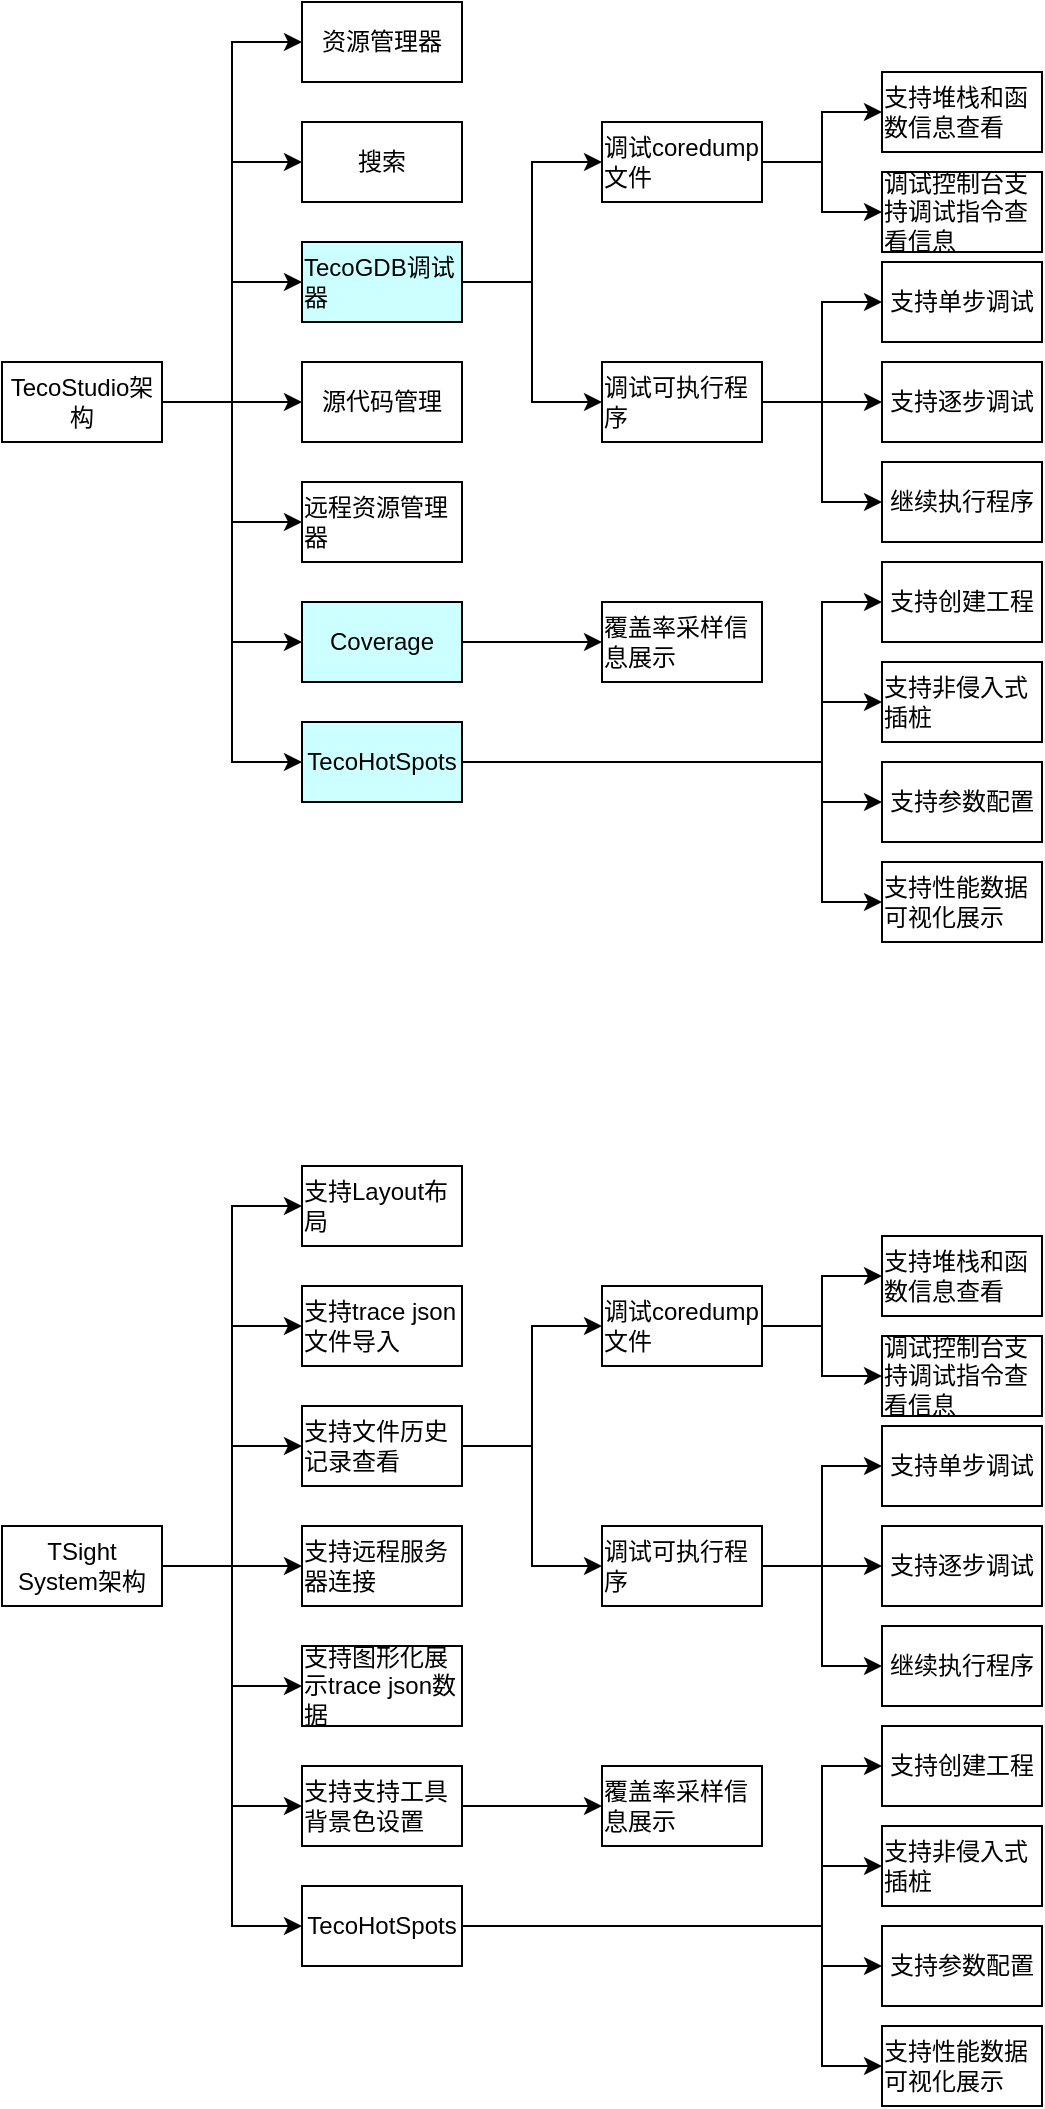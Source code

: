 <mxfile version="22.1.9" type="github">
  <diagram name="第 1 页" id="do_IrQjL8D3Kx7Bwkxww">
    <mxGraphModel dx="1376" dy="753" grid="0" gridSize="10" guides="1" tooltips="1" connect="1" arrows="1" fold="1" page="1" pageScale="1" pageWidth="827" pageHeight="1169" math="0" shadow="0">
      <root>
        <mxCell id="0" />
        <mxCell id="1" parent="0" />
        <mxCell id="pGnLPry73LAA0FEXMNS5-12" style="edgeStyle=orthogonalEdgeStyle;rounded=0;orthogonalLoop=1;jettySize=auto;html=1;exitX=1;exitY=0.5;exitDx=0;exitDy=0;entryX=0;entryY=0.5;entryDx=0;entryDy=0;" edge="1" parent="1" source="pGnLPry73LAA0FEXMNS5-2" target="pGnLPry73LAA0FEXMNS5-4">
          <mxGeometry relative="1" as="geometry" />
        </mxCell>
        <mxCell id="pGnLPry73LAA0FEXMNS5-13" style="edgeStyle=orthogonalEdgeStyle;rounded=0;orthogonalLoop=1;jettySize=auto;html=1;exitX=1;exitY=0.5;exitDx=0;exitDy=0;entryX=0;entryY=0.5;entryDx=0;entryDy=0;" edge="1" parent="1" source="pGnLPry73LAA0FEXMNS5-2" target="pGnLPry73LAA0FEXMNS5-9">
          <mxGeometry relative="1" as="geometry" />
        </mxCell>
        <mxCell id="pGnLPry73LAA0FEXMNS5-14" style="edgeStyle=orthogonalEdgeStyle;rounded=0;orthogonalLoop=1;jettySize=auto;html=1;exitX=1;exitY=0.5;exitDx=0;exitDy=0;entryX=0;entryY=0.5;entryDx=0;entryDy=0;" edge="1" parent="1" source="pGnLPry73LAA0FEXMNS5-2" target="pGnLPry73LAA0FEXMNS5-8">
          <mxGeometry relative="1" as="geometry" />
        </mxCell>
        <mxCell id="pGnLPry73LAA0FEXMNS5-15" style="edgeStyle=orthogonalEdgeStyle;rounded=0;orthogonalLoop=1;jettySize=auto;html=1;exitX=1;exitY=0.5;exitDx=0;exitDy=0;entryX=0;entryY=0.5;entryDx=0;entryDy=0;" edge="1" parent="1" source="pGnLPry73LAA0FEXMNS5-2" target="pGnLPry73LAA0FEXMNS5-7">
          <mxGeometry relative="1" as="geometry" />
        </mxCell>
        <mxCell id="pGnLPry73LAA0FEXMNS5-16" style="edgeStyle=orthogonalEdgeStyle;rounded=0;orthogonalLoop=1;jettySize=auto;html=1;exitX=1;exitY=0.5;exitDx=0;exitDy=0;entryX=0;entryY=0.5;entryDx=0;entryDy=0;" edge="1" parent="1" source="pGnLPry73LAA0FEXMNS5-2" target="pGnLPry73LAA0FEXMNS5-5">
          <mxGeometry relative="1" as="geometry" />
        </mxCell>
        <mxCell id="pGnLPry73LAA0FEXMNS5-17" style="edgeStyle=orthogonalEdgeStyle;rounded=0;orthogonalLoop=1;jettySize=auto;html=1;exitX=1;exitY=0.5;exitDx=0;exitDy=0;entryX=0;entryY=0.5;entryDx=0;entryDy=0;" edge="1" parent="1" source="pGnLPry73LAA0FEXMNS5-2" target="pGnLPry73LAA0FEXMNS5-6">
          <mxGeometry relative="1" as="geometry" />
        </mxCell>
        <mxCell id="pGnLPry73LAA0FEXMNS5-19" style="edgeStyle=orthogonalEdgeStyle;rounded=0;orthogonalLoop=1;jettySize=auto;html=1;exitX=1;exitY=0.5;exitDx=0;exitDy=0;entryX=0;entryY=0.5;entryDx=0;entryDy=0;" edge="1" parent="1" source="pGnLPry73LAA0FEXMNS5-2" target="pGnLPry73LAA0FEXMNS5-18">
          <mxGeometry relative="1" as="geometry" />
        </mxCell>
        <mxCell id="pGnLPry73LAA0FEXMNS5-2" value="TecoStudio架构" style="whiteSpace=wrap;html=1;" vertex="1" parent="1">
          <mxGeometry x="50" y="300" width="80" height="40" as="geometry" />
        </mxCell>
        <mxCell id="pGnLPry73LAA0FEXMNS5-4" value="&lt;article data-clipboard-cangjie=&quot;[&amp;quot;root&amp;quot;,{},[&amp;quot;p&amp;quot;,{},[&amp;quot;span&amp;quot;,{&amp;quot;data-type&amp;quot;:&amp;quot;text&amp;quot;},[&amp;quot;span&amp;quot;,{&amp;quot;fonts&amp;quot;:{&amp;quot;hint&amp;quot;:&amp;quot;eastAsia&amp;quot;},&amp;quot;data-type&amp;quot;:&amp;quot;leaf&amp;quot;},&amp;quot;资源管理器&amp;quot;]]]]&quot; class=&quot;4ever-article&quot;&gt;&lt;p style=&quot;text-align: left; margin-left: 0px; margin-top: 0px; margin-bottom: 0px;&quot;&gt;资源管理器&lt;/p&gt;&lt;/article&gt;" style="whiteSpace=wrap;html=1;" vertex="1" parent="1">
          <mxGeometry x="200" y="120" width="80" height="40" as="geometry" />
        </mxCell>
        <mxCell id="pGnLPry73LAA0FEXMNS5-5" value="&lt;article data-clipboard-cangjie=&quot;[&amp;quot;root&amp;quot;,{},[&amp;quot;p&amp;quot;,{},[&amp;quot;span&amp;quot;,{&amp;quot;data-type&amp;quot;:&amp;quot;text&amp;quot;},[&amp;quot;span&amp;quot;,{&amp;quot;fonts&amp;quot;:{&amp;quot;hint&amp;quot;:&amp;quot;eastAsia&amp;quot;},&amp;quot;data-type&amp;quot;:&amp;quot;leaf&amp;quot;},&amp;quot;远程资源管理器&amp;quot;]]]]&quot; class=&quot;4ever-article&quot;&gt;&lt;p style=&quot;text-align: left; margin-left: 0px; margin-top: 0px; margin-bottom: 0px;&quot;&gt;远程资源管理器&lt;/p&gt;&lt;/article&gt;" style="whiteSpace=wrap;html=1;" vertex="1" parent="1">
          <mxGeometry x="200" y="360" width="80" height="40" as="geometry" />
        </mxCell>
        <mxCell id="pGnLPry73LAA0FEXMNS5-47" style="edgeStyle=orthogonalEdgeStyle;rounded=0;orthogonalLoop=1;jettySize=auto;html=1;exitX=1;exitY=0.5;exitDx=0;exitDy=0;entryX=0;entryY=0.5;entryDx=0;entryDy=0;" edge="1" parent="1" source="pGnLPry73LAA0FEXMNS5-6" target="pGnLPry73LAA0FEXMNS5-42">
          <mxGeometry relative="1" as="geometry">
            <Array as="points">
              <mxPoint x="460" y="500" />
              <mxPoint x="460" y="420" />
            </Array>
          </mxGeometry>
        </mxCell>
        <mxCell id="pGnLPry73LAA0FEXMNS5-48" style="edgeStyle=orthogonalEdgeStyle;rounded=0;orthogonalLoop=1;jettySize=auto;html=1;exitX=1;exitY=0.5;exitDx=0;exitDy=0;entryX=0;entryY=0.5;entryDx=0;entryDy=0;" edge="1" parent="1" source="pGnLPry73LAA0FEXMNS5-6" target="pGnLPry73LAA0FEXMNS5-43">
          <mxGeometry relative="1" as="geometry">
            <Array as="points">
              <mxPoint x="460" y="500" />
              <mxPoint x="460" y="470" />
            </Array>
          </mxGeometry>
        </mxCell>
        <mxCell id="pGnLPry73LAA0FEXMNS5-49" style="edgeStyle=orthogonalEdgeStyle;rounded=0;orthogonalLoop=1;jettySize=auto;html=1;exitX=1;exitY=0.5;exitDx=0;exitDy=0;entryX=0;entryY=0.5;entryDx=0;entryDy=0;" edge="1" parent="1" source="pGnLPry73LAA0FEXMNS5-6" target="pGnLPry73LAA0FEXMNS5-44">
          <mxGeometry relative="1" as="geometry">
            <Array as="points">
              <mxPoint x="460" y="500" />
              <mxPoint x="460" y="520" />
            </Array>
          </mxGeometry>
        </mxCell>
        <mxCell id="pGnLPry73LAA0FEXMNS5-50" style="edgeStyle=orthogonalEdgeStyle;rounded=0;orthogonalLoop=1;jettySize=auto;html=1;exitX=1;exitY=0.5;exitDx=0;exitDy=0;entryX=0;entryY=0.5;entryDx=0;entryDy=0;" edge="1" parent="1" source="pGnLPry73LAA0FEXMNS5-6" target="pGnLPry73LAA0FEXMNS5-45">
          <mxGeometry relative="1" as="geometry">
            <Array as="points">
              <mxPoint x="460" y="500" />
              <mxPoint x="460" y="570" />
            </Array>
          </mxGeometry>
        </mxCell>
        <mxCell id="pGnLPry73LAA0FEXMNS5-6" value="&lt;article data-clipboard-cangjie=&quot;[&amp;quot;root&amp;quot;,{},[&amp;quot;p&amp;quot;,{},[&amp;quot;span&amp;quot;,{&amp;quot;data-type&amp;quot;:&amp;quot;text&amp;quot;},[&amp;quot;span&amp;quot;,{&amp;quot;fonts&amp;quot;:{&amp;quot;hint&amp;quot;:&amp;quot;eastAsia&amp;quot;},&amp;quot;data-type&amp;quot;:&amp;quot;leaf&amp;quot;},&amp;quot;TecoHotSpots&amp;quot;]]]]&quot; class=&quot;4ever-article&quot;&gt;&lt;p style=&quot;text-align: left; margin-left: 0px; margin-top: 0px; margin-bottom: 0px;&quot;&gt;TecoHotSpots&lt;/p&gt;&lt;/article&gt;" style="whiteSpace=wrap;html=1;fillColor=#CCFFFF;" vertex="1" parent="1">
          <mxGeometry x="200" y="480" width="80" height="40" as="geometry" />
        </mxCell>
        <mxCell id="pGnLPry73LAA0FEXMNS5-7" value="&lt;article data-clipboard-cangjie=&quot;[&amp;quot;root&amp;quot;,{},[&amp;quot;p&amp;quot;,{},[&amp;quot;span&amp;quot;,{&amp;quot;data-type&amp;quot;:&amp;quot;text&amp;quot;},[&amp;quot;span&amp;quot;,{&amp;quot;fonts&amp;quot;:{&amp;quot;hint&amp;quot;:&amp;quot;eastAsia&amp;quot;},&amp;quot;data-type&amp;quot;:&amp;quot;leaf&amp;quot;},&amp;quot;源代码管理&amp;quot;]]]]&quot; class=&quot;4ever-article&quot;&gt;&lt;p style=&quot;text-align: left; margin-left: 0px; margin-top: 0px; margin-bottom: 0px;&quot;&gt;源代码管理&lt;/p&gt;&lt;/article&gt;" style="whiteSpace=wrap;html=1;" vertex="1" parent="1">
          <mxGeometry x="200" y="300" width="80" height="40" as="geometry" />
        </mxCell>
        <mxCell id="pGnLPry73LAA0FEXMNS5-33" style="edgeStyle=orthogonalEdgeStyle;rounded=0;orthogonalLoop=1;jettySize=auto;html=1;exitX=1;exitY=0.5;exitDx=0;exitDy=0;entryX=0;entryY=0.5;entryDx=0;entryDy=0;" edge="1" parent="1" source="pGnLPry73LAA0FEXMNS5-8" target="pGnLPry73LAA0FEXMNS5-25">
          <mxGeometry relative="1" as="geometry" />
        </mxCell>
        <mxCell id="pGnLPry73LAA0FEXMNS5-34" style="edgeStyle=orthogonalEdgeStyle;rounded=0;orthogonalLoop=1;jettySize=auto;html=1;exitX=1;exitY=0.5;exitDx=0;exitDy=0;entryX=0;entryY=0.5;entryDx=0;entryDy=0;" edge="1" parent="1" source="pGnLPry73LAA0FEXMNS5-8" target="pGnLPry73LAA0FEXMNS5-24">
          <mxGeometry relative="1" as="geometry" />
        </mxCell>
        <mxCell id="pGnLPry73LAA0FEXMNS5-8" value="&lt;article data-clipboard-cangjie=&quot;[&amp;quot;root&amp;quot;,{},[&amp;quot;p&amp;quot;,{},[&amp;quot;span&amp;quot;,{&amp;quot;data-type&amp;quot;:&amp;quot;text&amp;quot;},[&amp;quot;span&amp;quot;,{&amp;quot;fonts&amp;quot;:{&amp;quot;hint&amp;quot;:&amp;quot;eastAsia&amp;quot;},&amp;quot;data-type&amp;quot;:&amp;quot;leaf&amp;quot;},&amp;quot;运行和调试&amp;quot;]]]]&quot; class=&quot;4ever-article&quot;&gt;&lt;p style=&quot;text-align: left; margin-left: 0px; margin-top: 0px; margin-bottom: 0px;&quot;&gt;TecoGDB调试器&lt;/p&gt;&lt;/article&gt;" style="whiteSpace=wrap;html=1;fillColor=#CCFFFF;" vertex="1" parent="1">
          <mxGeometry x="200" y="240" width="80" height="40" as="geometry" />
        </mxCell>
        <mxCell id="pGnLPry73LAA0FEXMNS5-9" value="&lt;article data-clipboard-cangjie=&quot;[&amp;quot;root&amp;quot;,{},[&amp;quot;p&amp;quot;,{},[&amp;quot;span&amp;quot;,{&amp;quot;data-type&amp;quot;:&amp;quot;text&amp;quot;},[&amp;quot;span&amp;quot;,{&amp;quot;fonts&amp;quot;:{&amp;quot;hint&amp;quot;:&amp;quot;eastAsia&amp;quot;},&amp;quot;data-type&amp;quot;:&amp;quot;leaf&amp;quot;},&amp;quot;搜索&amp;quot;]]]]&quot; class=&quot;4ever-article&quot;&gt;&lt;p style=&quot;text-align: left; margin-left: 0px; margin-top: 0px; margin-bottom: 0px;&quot;&gt;搜索&lt;/p&gt;&lt;/article&gt;" style="whiteSpace=wrap;html=1;" vertex="1" parent="1">
          <mxGeometry x="200" y="180" width="80" height="40" as="geometry" />
        </mxCell>
        <mxCell id="pGnLPry73LAA0FEXMNS5-41" style="edgeStyle=orthogonalEdgeStyle;rounded=0;orthogonalLoop=1;jettySize=auto;html=1;exitX=1;exitY=0.5;exitDx=0;exitDy=0;entryX=0;entryY=0.5;entryDx=0;entryDy=0;" edge="1" parent="1" source="pGnLPry73LAA0FEXMNS5-18" target="pGnLPry73LAA0FEXMNS5-40">
          <mxGeometry relative="1" as="geometry" />
        </mxCell>
        <mxCell id="pGnLPry73LAA0FEXMNS5-18" value="&lt;article data-clipboard-cangjie=&quot;[&amp;quot;root&amp;quot;,{},[&amp;quot;p&amp;quot;,{},[&amp;quot;span&amp;quot;,{&amp;quot;data-type&amp;quot;:&amp;quot;text&amp;quot;},[&amp;quot;span&amp;quot;,{&amp;quot;fonts&amp;quot;:{&amp;quot;hint&amp;quot;:&amp;quot;eastAsia&amp;quot;},&amp;quot;data-type&amp;quot;:&amp;quot;leaf&amp;quot;},&amp;quot;TecoHotSpots&amp;quot;]]]]&quot; class=&quot;4ever-article&quot;&gt;&lt;p style=&quot;text-align: left; margin-left: 0px; margin-top: 0px; margin-bottom: 0px;&quot;&gt;Coverage&lt;/p&gt;&lt;/article&gt;" style="whiteSpace=wrap;html=1;fillColor=#CCFFFF;" vertex="1" parent="1">
          <mxGeometry x="200" y="420" width="80" height="40" as="geometry" />
        </mxCell>
        <mxCell id="pGnLPry73LAA0FEXMNS5-37" style="edgeStyle=orthogonalEdgeStyle;rounded=0;orthogonalLoop=1;jettySize=auto;html=1;exitX=1;exitY=0.5;exitDx=0;exitDy=0;entryX=0;entryY=0.5;entryDx=0;entryDy=0;" edge="1" parent="1" source="pGnLPry73LAA0FEXMNS5-24" target="pGnLPry73LAA0FEXMNS5-27">
          <mxGeometry relative="1" as="geometry" />
        </mxCell>
        <mxCell id="pGnLPry73LAA0FEXMNS5-38" style="edgeStyle=orthogonalEdgeStyle;rounded=0;orthogonalLoop=1;jettySize=auto;html=1;exitX=1;exitY=0.5;exitDx=0;exitDy=0;entryX=0;entryY=0.5;entryDx=0;entryDy=0;" edge="1" parent="1" source="pGnLPry73LAA0FEXMNS5-24" target="pGnLPry73LAA0FEXMNS5-26">
          <mxGeometry relative="1" as="geometry" />
        </mxCell>
        <mxCell id="pGnLPry73LAA0FEXMNS5-39" style="edgeStyle=orthogonalEdgeStyle;rounded=0;orthogonalLoop=1;jettySize=auto;html=1;exitX=1;exitY=0.5;exitDx=0;exitDy=0;entryX=0;entryY=0.5;entryDx=0;entryDy=0;" edge="1" parent="1" source="pGnLPry73LAA0FEXMNS5-24" target="pGnLPry73LAA0FEXMNS5-28">
          <mxGeometry relative="1" as="geometry" />
        </mxCell>
        <mxCell id="pGnLPry73LAA0FEXMNS5-24" value="&lt;article data-clipboard-cangjie=&quot;[&amp;quot;root&amp;quot;,{},[&amp;quot;p&amp;quot;,{},[&amp;quot;span&amp;quot;,{&amp;quot;data-type&amp;quot;:&amp;quot;text&amp;quot;},[&amp;quot;span&amp;quot;,{&amp;quot;fonts&amp;quot;:{&amp;quot;hint&amp;quot;:&amp;quot;eastAsia&amp;quot;},&amp;quot;data-type&amp;quot;:&amp;quot;leaf&amp;quot;},&amp;quot;运行和调试&amp;quot;]]]]&quot; class=&quot;4ever-article&quot;&gt;&lt;p style=&quot;text-align: left; margin-left: 0px; margin-top: 0px; margin-bottom: 0px;&quot;&gt;调试可执行程序&lt;br&gt;&lt;/p&gt;&lt;/article&gt;" style="whiteSpace=wrap;html=1;" vertex="1" parent="1">
          <mxGeometry x="350" y="300" width="80" height="40" as="geometry" />
        </mxCell>
        <mxCell id="pGnLPry73LAA0FEXMNS5-35" style="edgeStyle=orthogonalEdgeStyle;rounded=0;orthogonalLoop=1;jettySize=auto;html=1;exitX=1;exitY=0.5;exitDx=0;exitDy=0;entryX=0;entryY=0.5;entryDx=0;entryDy=0;" edge="1" parent="1" source="pGnLPry73LAA0FEXMNS5-25" target="pGnLPry73LAA0FEXMNS5-31">
          <mxGeometry relative="1" as="geometry" />
        </mxCell>
        <mxCell id="pGnLPry73LAA0FEXMNS5-36" style="edgeStyle=orthogonalEdgeStyle;rounded=0;orthogonalLoop=1;jettySize=auto;html=1;exitX=1;exitY=0.5;exitDx=0;exitDy=0;entryX=0;entryY=0.5;entryDx=0;entryDy=0;" edge="1" parent="1" source="pGnLPry73LAA0FEXMNS5-25" target="pGnLPry73LAA0FEXMNS5-30">
          <mxGeometry relative="1" as="geometry" />
        </mxCell>
        <mxCell id="pGnLPry73LAA0FEXMNS5-25" value="&lt;article data-clipboard-cangjie=&quot;[&amp;quot;root&amp;quot;,{},[&amp;quot;p&amp;quot;,{},[&amp;quot;span&amp;quot;,{&amp;quot;data-type&amp;quot;:&amp;quot;text&amp;quot;},[&amp;quot;span&amp;quot;,{&amp;quot;fonts&amp;quot;:{&amp;quot;hint&amp;quot;:&amp;quot;eastAsia&amp;quot;},&amp;quot;data-type&amp;quot;:&amp;quot;leaf&amp;quot;},&amp;quot;运行和调试&amp;quot;]]]]&quot; class=&quot;4ever-article&quot;&gt;&lt;p style=&quot;text-align: left; margin-left: 0px; margin-top: 0px; margin-bottom: 0px;&quot;&gt;调试coredump文件&lt;br&gt;&lt;/p&gt;&lt;/article&gt;" style="whiteSpace=wrap;html=1;" vertex="1" parent="1">
          <mxGeometry x="350" y="180" width="80" height="40" as="geometry" />
        </mxCell>
        <mxCell id="pGnLPry73LAA0FEXMNS5-26" value="&lt;article data-clipboard-cangjie=&quot;[&amp;quot;root&amp;quot;,{},[&amp;quot;p&amp;quot;,{},[&amp;quot;span&amp;quot;,{&amp;quot;data-type&amp;quot;:&amp;quot;text&amp;quot;},[&amp;quot;span&amp;quot;,{&amp;quot;fonts&amp;quot;:{&amp;quot;hint&amp;quot;:&amp;quot;eastAsia&amp;quot;},&amp;quot;data-type&amp;quot;:&amp;quot;leaf&amp;quot;},&amp;quot;运行和调试&amp;quot;]]]]&quot; class=&quot;4ever-article&quot;&gt;&lt;p style=&quot;text-align: left; margin-left: 0px; margin-top: 0px; margin-bottom: 0px;&quot;&gt;支持逐步调试&lt;br&gt;&lt;/p&gt;&lt;/article&gt;" style="whiteSpace=wrap;html=1;" vertex="1" parent="1">
          <mxGeometry x="490" y="300" width="80" height="40" as="geometry" />
        </mxCell>
        <mxCell id="pGnLPry73LAA0FEXMNS5-27" value="&lt;article data-clipboard-cangjie=&quot;[&amp;quot;root&amp;quot;,{},[&amp;quot;p&amp;quot;,{},[&amp;quot;span&amp;quot;,{&amp;quot;data-type&amp;quot;:&amp;quot;text&amp;quot;},[&amp;quot;span&amp;quot;,{&amp;quot;fonts&amp;quot;:{&amp;quot;hint&amp;quot;:&amp;quot;eastAsia&amp;quot;},&amp;quot;data-type&amp;quot;:&amp;quot;leaf&amp;quot;},&amp;quot;运行和调试&amp;quot;]]]]&quot; class=&quot;4ever-article&quot;&gt;&lt;p style=&quot;text-align: left; margin-left: 0px; margin-top: 0px; margin-bottom: 0px;&quot;&gt;支持单步调试&lt;br&gt;&lt;/p&gt;&lt;/article&gt;" style="whiteSpace=wrap;html=1;" vertex="1" parent="1">
          <mxGeometry x="490" y="250" width="80" height="40" as="geometry" />
        </mxCell>
        <mxCell id="pGnLPry73LAA0FEXMNS5-28" value="继续执行程序" style="whiteSpace=wrap;html=1;" vertex="1" parent="1">
          <mxGeometry x="490" y="350" width="80" height="40" as="geometry" />
        </mxCell>
        <mxCell id="pGnLPry73LAA0FEXMNS5-30" value="&lt;article data-clipboard-cangjie=&quot;[&amp;quot;root&amp;quot;,{},[&amp;quot;p&amp;quot;,{},[&amp;quot;span&amp;quot;,{&amp;quot;data-type&amp;quot;:&amp;quot;text&amp;quot;},[&amp;quot;span&amp;quot;,{&amp;quot;fonts&amp;quot;:{&amp;quot;hint&amp;quot;:&amp;quot;eastAsia&amp;quot;},&amp;quot;data-type&amp;quot;:&amp;quot;leaf&amp;quot;},&amp;quot;运行和调试&amp;quot;]]]]&quot; class=&quot;4ever-article&quot;&gt;&lt;p style=&quot;text-align: left; margin-left: 0px; margin-top: 0px; margin-bottom: 0px;&quot;&gt;调试控制台支持调试指令查看信息&lt;br&gt;&lt;/p&gt;&lt;/article&gt;" style="whiteSpace=wrap;html=1;" vertex="1" parent="1">
          <mxGeometry x="490" y="205" width="80" height="40" as="geometry" />
        </mxCell>
        <mxCell id="pGnLPry73LAA0FEXMNS5-31" value="&lt;article data-clipboard-cangjie=&quot;[&amp;quot;root&amp;quot;,{},[&amp;quot;p&amp;quot;,{},[&amp;quot;span&amp;quot;,{&amp;quot;data-type&amp;quot;:&amp;quot;text&amp;quot;},[&amp;quot;span&amp;quot;,{&amp;quot;fonts&amp;quot;:{&amp;quot;hint&amp;quot;:&amp;quot;eastAsia&amp;quot;},&amp;quot;data-type&amp;quot;:&amp;quot;leaf&amp;quot;},&amp;quot;运行和调试&amp;quot;]]]]&quot; class=&quot;4ever-article&quot;&gt;&lt;p style=&quot;text-align: left; margin-left: 0px; margin-top: 0px; margin-bottom: 0px;&quot;&gt;支持堆栈和函数信息查看&lt;br&gt;&lt;/p&gt;&lt;/article&gt;" style="whiteSpace=wrap;html=1;" vertex="1" parent="1">
          <mxGeometry x="490" y="155" width="80" height="40" as="geometry" />
        </mxCell>
        <mxCell id="pGnLPry73LAA0FEXMNS5-40" value="&lt;article data-clipboard-cangjie=&quot;[&amp;quot;root&amp;quot;,{},[&amp;quot;p&amp;quot;,{},[&amp;quot;span&amp;quot;,{&amp;quot;data-type&amp;quot;:&amp;quot;text&amp;quot;},[&amp;quot;span&amp;quot;,{&amp;quot;fonts&amp;quot;:{&amp;quot;hint&amp;quot;:&amp;quot;eastAsia&amp;quot;},&amp;quot;data-type&amp;quot;:&amp;quot;leaf&amp;quot;},&amp;quot;运行和调试&amp;quot;]]]]&quot; class=&quot;4ever-article&quot;&gt;&lt;p style=&quot;text-align: left; margin-left: 0px; margin-top: 0px; margin-bottom: 0px;&quot;&gt;覆盖率采样信息展示&lt;br&gt;&lt;/p&gt;&lt;/article&gt;" style="whiteSpace=wrap;html=1;" vertex="1" parent="1">
          <mxGeometry x="350" y="420" width="80" height="40" as="geometry" />
        </mxCell>
        <mxCell id="pGnLPry73LAA0FEXMNS5-42" value="&lt;article data-clipboard-cangjie=&quot;[&amp;quot;root&amp;quot;,{},[&amp;quot;p&amp;quot;,{},[&amp;quot;span&amp;quot;,{&amp;quot;data-type&amp;quot;:&amp;quot;text&amp;quot;},[&amp;quot;span&amp;quot;,{&amp;quot;fonts&amp;quot;:{&amp;quot;hint&amp;quot;:&amp;quot;eastAsia&amp;quot;},&amp;quot;data-type&amp;quot;:&amp;quot;leaf&amp;quot;},&amp;quot;运行和调试&amp;quot;]]]]&quot; class=&quot;4ever-article&quot;&gt;&lt;p style=&quot;text-align: left; margin-left: 0px; margin-top: 0px; margin-bottom: 0px;&quot;&gt;支持创建工程&lt;br&gt;&lt;/p&gt;&lt;/article&gt;" style="whiteSpace=wrap;html=1;" vertex="1" parent="1">
          <mxGeometry x="490" y="400" width="80" height="40" as="geometry" />
        </mxCell>
        <mxCell id="pGnLPry73LAA0FEXMNS5-43" value="&lt;article data-clipboard-cangjie=&quot;[&amp;quot;root&amp;quot;,{},[&amp;quot;p&amp;quot;,{},[&amp;quot;span&amp;quot;,{&amp;quot;data-type&amp;quot;:&amp;quot;text&amp;quot;},[&amp;quot;span&amp;quot;,{&amp;quot;fonts&amp;quot;:{&amp;quot;hint&amp;quot;:&amp;quot;eastAsia&amp;quot;},&amp;quot;data-type&amp;quot;:&amp;quot;leaf&amp;quot;},&amp;quot;运行和调试&amp;quot;]]]]&quot; class=&quot;4ever-article&quot;&gt;&lt;p style=&quot;text-align: left; margin-left: 0px; margin-top: 0px; margin-bottom: 0px;&quot;&gt;支持非侵入式插桩&lt;br&gt;&lt;/p&gt;&lt;/article&gt;" style="whiteSpace=wrap;html=1;" vertex="1" parent="1">
          <mxGeometry x="490" y="450" width="80" height="40" as="geometry" />
        </mxCell>
        <mxCell id="pGnLPry73LAA0FEXMNS5-44" value="&lt;article data-clipboard-cangjie=&quot;[&amp;quot;root&amp;quot;,{},[&amp;quot;p&amp;quot;,{},[&amp;quot;span&amp;quot;,{&amp;quot;data-type&amp;quot;:&amp;quot;text&amp;quot;},[&amp;quot;span&amp;quot;,{&amp;quot;fonts&amp;quot;:{&amp;quot;hint&amp;quot;:&amp;quot;eastAsia&amp;quot;},&amp;quot;data-type&amp;quot;:&amp;quot;leaf&amp;quot;},&amp;quot;运行和调试&amp;quot;]]]]&quot; class=&quot;4ever-article&quot;&gt;&lt;p style=&quot;text-align: left; margin-left: 0px; margin-top: 0px; margin-bottom: 0px;&quot;&gt;支持参数配置&lt;br&gt;&lt;/p&gt;&lt;/article&gt;" style="whiteSpace=wrap;html=1;" vertex="1" parent="1">
          <mxGeometry x="490" y="500" width="80" height="40" as="geometry" />
        </mxCell>
        <mxCell id="pGnLPry73LAA0FEXMNS5-45" value="&lt;article data-clipboard-cangjie=&quot;[&amp;quot;root&amp;quot;,{},[&amp;quot;p&amp;quot;,{},[&amp;quot;span&amp;quot;,{&amp;quot;data-type&amp;quot;:&amp;quot;text&amp;quot;},[&amp;quot;span&amp;quot;,{&amp;quot;fonts&amp;quot;:{&amp;quot;hint&amp;quot;:&amp;quot;eastAsia&amp;quot;},&amp;quot;data-type&amp;quot;:&amp;quot;leaf&amp;quot;},&amp;quot;运行和调试&amp;quot;]]]]&quot; class=&quot;4ever-article&quot;&gt;&lt;p style=&quot;text-align: left; margin-left: 0px; margin-top: 0px; margin-bottom: 0px;&quot;&gt;支持性能数据可视化展示&lt;br&gt;&lt;/p&gt;&lt;/article&gt;" style="whiteSpace=wrap;html=1;" vertex="1" parent="1">
          <mxGeometry x="490" y="550" width="80" height="40" as="geometry" />
        </mxCell>
        <mxCell id="pGnLPry73LAA0FEXMNS5-51" style="edgeStyle=orthogonalEdgeStyle;rounded=0;orthogonalLoop=1;jettySize=auto;html=1;exitX=1;exitY=0.5;exitDx=0;exitDy=0;entryX=0;entryY=0.5;entryDx=0;entryDy=0;" edge="1" parent="1" source="pGnLPry73LAA0FEXMNS5-58" target="pGnLPry73LAA0FEXMNS5-59">
          <mxGeometry relative="1" as="geometry" />
        </mxCell>
        <mxCell id="pGnLPry73LAA0FEXMNS5-52" style="edgeStyle=orthogonalEdgeStyle;rounded=0;orthogonalLoop=1;jettySize=auto;html=1;exitX=1;exitY=0.5;exitDx=0;exitDy=0;entryX=0;entryY=0.5;entryDx=0;entryDy=0;" edge="1" parent="1" source="pGnLPry73LAA0FEXMNS5-58" target="pGnLPry73LAA0FEXMNS5-70">
          <mxGeometry relative="1" as="geometry" />
        </mxCell>
        <mxCell id="pGnLPry73LAA0FEXMNS5-53" style="edgeStyle=orthogonalEdgeStyle;rounded=0;orthogonalLoop=1;jettySize=auto;html=1;exitX=1;exitY=0.5;exitDx=0;exitDy=0;entryX=0;entryY=0.5;entryDx=0;entryDy=0;" edge="1" parent="1" source="pGnLPry73LAA0FEXMNS5-58" target="pGnLPry73LAA0FEXMNS5-69">
          <mxGeometry relative="1" as="geometry" />
        </mxCell>
        <mxCell id="pGnLPry73LAA0FEXMNS5-54" style="edgeStyle=orthogonalEdgeStyle;rounded=0;orthogonalLoop=1;jettySize=auto;html=1;exitX=1;exitY=0.5;exitDx=0;exitDy=0;entryX=0;entryY=0.5;entryDx=0;entryDy=0;" edge="1" parent="1" source="pGnLPry73LAA0FEXMNS5-58" target="pGnLPry73LAA0FEXMNS5-66">
          <mxGeometry relative="1" as="geometry" />
        </mxCell>
        <mxCell id="pGnLPry73LAA0FEXMNS5-55" style="edgeStyle=orthogonalEdgeStyle;rounded=0;orthogonalLoop=1;jettySize=auto;html=1;exitX=1;exitY=0.5;exitDx=0;exitDy=0;entryX=0;entryY=0.5;entryDx=0;entryDy=0;" edge="1" parent="1" source="pGnLPry73LAA0FEXMNS5-58" target="pGnLPry73LAA0FEXMNS5-60">
          <mxGeometry relative="1" as="geometry" />
        </mxCell>
        <mxCell id="pGnLPry73LAA0FEXMNS5-56" style="edgeStyle=orthogonalEdgeStyle;rounded=0;orthogonalLoop=1;jettySize=auto;html=1;exitX=1;exitY=0.5;exitDx=0;exitDy=0;entryX=0;entryY=0.5;entryDx=0;entryDy=0;" edge="1" parent="1" source="pGnLPry73LAA0FEXMNS5-58" target="pGnLPry73LAA0FEXMNS5-65">
          <mxGeometry relative="1" as="geometry" />
        </mxCell>
        <mxCell id="pGnLPry73LAA0FEXMNS5-57" style="edgeStyle=orthogonalEdgeStyle;rounded=0;orthogonalLoop=1;jettySize=auto;html=1;exitX=1;exitY=0.5;exitDx=0;exitDy=0;entryX=0;entryY=0.5;entryDx=0;entryDy=0;" edge="1" parent="1" source="pGnLPry73LAA0FEXMNS5-58" target="pGnLPry73LAA0FEXMNS5-72">
          <mxGeometry relative="1" as="geometry" />
        </mxCell>
        <mxCell id="pGnLPry73LAA0FEXMNS5-58" value="TSight System架构" style="whiteSpace=wrap;html=1;" vertex="1" parent="1">
          <mxGeometry x="50" y="882" width="80" height="40" as="geometry" />
        </mxCell>
        <mxCell id="pGnLPry73LAA0FEXMNS5-59" value="&lt;article data-clipboard-cangjie=&quot;[&amp;quot;root&amp;quot;,{},[&amp;quot;p&amp;quot;,{},[&amp;quot;span&amp;quot;,{&amp;quot;data-type&amp;quot;:&amp;quot;text&amp;quot;},[&amp;quot;span&amp;quot;,{&amp;quot;fonts&amp;quot;:{&amp;quot;hint&amp;quot;:&amp;quot;eastAsia&amp;quot;},&amp;quot;data-type&amp;quot;:&amp;quot;leaf&amp;quot;},&amp;quot;资源管理器&amp;quot;]]]]&quot; class=&quot;4ever-article&quot;&gt;&lt;p style=&quot;text-align: left; margin-left: 0px; margin-top: 0px; margin-bottom: 0px;&quot;&gt;支持Layout布局&lt;/p&gt;&lt;/article&gt;" style="whiteSpace=wrap;html=1;" vertex="1" parent="1">
          <mxGeometry x="200" y="702" width="80" height="40" as="geometry" />
        </mxCell>
        <mxCell id="pGnLPry73LAA0FEXMNS5-60" value="&lt;article data-clipboard-cangjie=&quot;[&amp;quot;root&amp;quot;,{},[&amp;quot;p&amp;quot;,{},[&amp;quot;span&amp;quot;,{&amp;quot;data-type&amp;quot;:&amp;quot;text&amp;quot;},[&amp;quot;span&amp;quot;,{&amp;quot;fonts&amp;quot;:{&amp;quot;hint&amp;quot;:&amp;quot;eastAsia&amp;quot;},&amp;quot;data-type&amp;quot;:&amp;quot;leaf&amp;quot;},&amp;quot;远程资源管理器&amp;quot;]]]]&quot; class=&quot;4ever-article&quot;&gt;&lt;p style=&quot;text-align: left; margin-left: 0px; margin-top: 0px; margin-bottom: 0px;&quot;&gt;支持图形化展示trace json数据&lt;/p&gt;&lt;/article&gt;" style="whiteSpace=wrap;html=1;" vertex="1" parent="1">
          <mxGeometry x="200" y="942" width="80" height="40" as="geometry" />
        </mxCell>
        <mxCell id="pGnLPry73LAA0FEXMNS5-61" style="edgeStyle=orthogonalEdgeStyle;rounded=0;orthogonalLoop=1;jettySize=auto;html=1;exitX=1;exitY=0.5;exitDx=0;exitDy=0;entryX=0;entryY=0.5;entryDx=0;entryDy=0;" edge="1" parent="1" source="pGnLPry73LAA0FEXMNS5-65" target="pGnLPry73LAA0FEXMNS5-86">
          <mxGeometry relative="1" as="geometry">
            <Array as="points">
              <mxPoint x="460" y="1082" />
              <mxPoint x="460" y="1002" />
            </Array>
          </mxGeometry>
        </mxCell>
        <mxCell id="pGnLPry73LAA0FEXMNS5-62" style="edgeStyle=orthogonalEdgeStyle;rounded=0;orthogonalLoop=1;jettySize=auto;html=1;exitX=1;exitY=0.5;exitDx=0;exitDy=0;entryX=0;entryY=0.5;entryDx=0;entryDy=0;" edge="1" parent="1" source="pGnLPry73LAA0FEXMNS5-65" target="pGnLPry73LAA0FEXMNS5-87">
          <mxGeometry relative="1" as="geometry">
            <Array as="points">
              <mxPoint x="460" y="1082" />
              <mxPoint x="460" y="1052" />
            </Array>
          </mxGeometry>
        </mxCell>
        <mxCell id="pGnLPry73LAA0FEXMNS5-63" style="edgeStyle=orthogonalEdgeStyle;rounded=0;orthogonalLoop=1;jettySize=auto;html=1;exitX=1;exitY=0.5;exitDx=0;exitDy=0;entryX=0;entryY=0.5;entryDx=0;entryDy=0;" edge="1" parent="1" source="pGnLPry73LAA0FEXMNS5-65" target="pGnLPry73LAA0FEXMNS5-88">
          <mxGeometry relative="1" as="geometry">
            <Array as="points">
              <mxPoint x="460" y="1082" />
              <mxPoint x="460" y="1102" />
            </Array>
          </mxGeometry>
        </mxCell>
        <mxCell id="pGnLPry73LAA0FEXMNS5-64" style="edgeStyle=orthogonalEdgeStyle;rounded=0;orthogonalLoop=1;jettySize=auto;html=1;exitX=1;exitY=0.5;exitDx=0;exitDy=0;entryX=0;entryY=0.5;entryDx=0;entryDy=0;" edge="1" parent="1" source="pGnLPry73LAA0FEXMNS5-65" target="pGnLPry73LAA0FEXMNS5-89">
          <mxGeometry relative="1" as="geometry">
            <Array as="points">
              <mxPoint x="460" y="1082" />
              <mxPoint x="460" y="1152" />
            </Array>
          </mxGeometry>
        </mxCell>
        <mxCell id="pGnLPry73LAA0FEXMNS5-65" value="&lt;article data-clipboard-cangjie=&quot;[&amp;quot;root&amp;quot;,{},[&amp;quot;p&amp;quot;,{},[&amp;quot;span&amp;quot;,{&amp;quot;data-type&amp;quot;:&amp;quot;text&amp;quot;},[&amp;quot;span&amp;quot;,{&amp;quot;fonts&amp;quot;:{&amp;quot;hint&amp;quot;:&amp;quot;eastAsia&amp;quot;},&amp;quot;data-type&amp;quot;:&amp;quot;leaf&amp;quot;},&amp;quot;TecoHotSpots&amp;quot;]]]]&quot; class=&quot;4ever-article&quot;&gt;&lt;p style=&quot;text-align: left; margin-left: 0px; margin-top: 0px; margin-bottom: 0px;&quot;&gt;TecoHotSpots&lt;/p&gt;&lt;/article&gt;" style="whiteSpace=wrap;html=1;fillColor=#FFFFFF;" vertex="1" parent="1">
          <mxGeometry x="200" y="1062" width="80" height="40" as="geometry" />
        </mxCell>
        <mxCell id="pGnLPry73LAA0FEXMNS5-66" value="&lt;article data-clipboard-cangjie=&quot;[&amp;quot;root&amp;quot;,{},[&amp;quot;p&amp;quot;,{},[&amp;quot;span&amp;quot;,{&amp;quot;data-type&amp;quot;:&amp;quot;text&amp;quot;},[&amp;quot;span&amp;quot;,{&amp;quot;fonts&amp;quot;:{&amp;quot;hint&amp;quot;:&amp;quot;eastAsia&amp;quot;},&amp;quot;data-type&amp;quot;:&amp;quot;leaf&amp;quot;},&amp;quot;源代码管理&amp;quot;]]]]&quot; class=&quot;4ever-article&quot;&gt;&lt;p style=&quot;text-align: left; margin-left: 0px; margin-top: 0px; margin-bottom: 0px;&quot;&gt;支持远程服务器连接&lt;/p&gt;&lt;/article&gt;" style="whiteSpace=wrap;html=1;" vertex="1" parent="1">
          <mxGeometry x="200" y="882" width="80" height="40" as="geometry" />
        </mxCell>
        <mxCell id="pGnLPry73LAA0FEXMNS5-67" style="edgeStyle=orthogonalEdgeStyle;rounded=0;orthogonalLoop=1;jettySize=auto;html=1;exitX=1;exitY=0.5;exitDx=0;exitDy=0;entryX=0;entryY=0.5;entryDx=0;entryDy=0;" edge="1" parent="1" source="pGnLPry73LAA0FEXMNS5-69" target="pGnLPry73LAA0FEXMNS5-79">
          <mxGeometry relative="1" as="geometry" />
        </mxCell>
        <mxCell id="pGnLPry73LAA0FEXMNS5-68" style="edgeStyle=orthogonalEdgeStyle;rounded=0;orthogonalLoop=1;jettySize=auto;html=1;exitX=1;exitY=0.5;exitDx=0;exitDy=0;entryX=0;entryY=0.5;entryDx=0;entryDy=0;" edge="1" parent="1" source="pGnLPry73LAA0FEXMNS5-69" target="pGnLPry73LAA0FEXMNS5-76">
          <mxGeometry relative="1" as="geometry" />
        </mxCell>
        <mxCell id="pGnLPry73LAA0FEXMNS5-69" value="&lt;article data-clipboard-cangjie=&quot;[&amp;quot;root&amp;quot;,{},[&amp;quot;p&amp;quot;,{},[&amp;quot;span&amp;quot;,{&amp;quot;data-type&amp;quot;:&amp;quot;text&amp;quot;},[&amp;quot;span&amp;quot;,{&amp;quot;fonts&amp;quot;:{&amp;quot;hint&amp;quot;:&amp;quot;eastAsia&amp;quot;},&amp;quot;data-type&amp;quot;:&amp;quot;leaf&amp;quot;},&amp;quot;运行和调试&amp;quot;]]]]&quot; class=&quot;4ever-article&quot;&gt;&lt;p style=&quot;text-align: left; margin-left: 0px; margin-top: 0px; margin-bottom: 0px;&quot;&gt;支持文件历史记录查看&lt;/p&gt;&lt;/article&gt;" style="whiteSpace=wrap;html=1;fillColor=#FFFFFF;" vertex="1" parent="1">
          <mxGeometry x="200" y="822" width="80" height="40" as="geometry" />
        </mxCell>
        <mxCell id="pGnLPry73LAA0FEXMNS5-70" value="&lt;article data-clipboard-cangjie=&quot;[&amp;quot;root&amp;quot;,{},[&amp;quot;p&amp;quot;,{},[&amp;quot;span&amp;quot;,{&amp;quot;data-type&amp;quot;:&amp;quot;text&amp;quot;},[&amp;quot;span&amp;quot;,{&amp;quot;fonts&amp;quot;:{&amp;quot;hint&amp;quot;:&amp;quot;eastAsia&amp;quot;},&amp;quot;data-type&amp;quot;:&amp;quot;leaf&amp;quot;},&amp;quot;搜索&amp;quot;]]]]&quot; class=&quot;4ever-article&quot;&gt;&lt;p style=&quot;text-align: left; margin-left: 0px; margin-top: 0px; margin-bottom: 0px;&quot;&gt;支持trace json文件导入&lt;/p&gt;&lt;/article&gt;" style="whiteSpace=wrap;html=1;" vertex="1" parent="1">
          <mxGeometry x="200" y="762" width="80" height="40" as="geometry" />
        </mxCell>
        <mxCell id="pGnLPry73LAA0FEXMNS5-71" style="edgeStyle=orthogonalEdgeStyle;rounded=0;orthogonalLoop=1;jettySize=auto;html=1;exitX=1;exitY=0.5;exitDx=0;exitDy=0;entryX=0;entryY=0.5;entryDx=0;entryDy=0;" edge="1" parent="1" source="pGnLPry73LAA0FEXMNS5-72" target="pGnLPry73LAA0FEXMNS5-85">
          <mxGeometry relative="1" as="geometry" />
        </mxCell>
        <mxCell id="pGnLPry73LAA0FEXMNS5-72" value="&lt;article data-clipboard-cangjie=&quot;[&amp;quot;root&amp;quot;,{},[&amp;quot;p&amp;quot;,{},[&amp;quot;span&amp;quot;,{&amp;quot;data-type&amp;quot;:&amp;quot;text&amp;quot;},[&amp;quot;span&amp;quot;,{&amp;quot;fonts&amp;quot;:{&amp;quot;hint&amp;quot;:&amp;quot;eastAsia&amp;quot;},&amp;quot;data-type&amp;quot;:&amp;quot;leaf&amp;quot;},&amp;quot;TecoHotSpots&amp;quot;]]]]&quot; class=&quot;4ever-article&quot;&gt;&lt;p style=&quot;text-align: left; margin-left: 0px; margin-top: 0px; margin-bottom: 0px;&quot;&gt;支持支持工具背景色设置&lt;/p&gt;&lt;/article&gt;" style="whiteSpace=wrap;html=1;fillColor=#FFFFFF;" vertex="1" parent="1">
          <mxGeometry x="200" y="1002" width="80" height="40" as="geometry" />
        </mxCell>
        <mxCell id="pGnLPry73LAA0FEXMNS5-73" style="edgeStyle=orthogonalEdgeStyle;rounded=0;orthogonalLoop=1;jettySize=auto;html=1;exitX=1;exitY=0.5;exitDx=0;exitDy=0;entryX=0;entryY=0.5;entryDx=0;entryDy=0;" edge="1" parent="1" source="pGnLPry73LAA0FEXMNS5-76" target="pGnLPry73LAA0FEXMNS5-81">
          <mxGeometry relative="1" as="geometry" />
        </mxCell>
        <mxCell id="pGnLPry73LAA0FEXMNS5-74" style="edgeStyle=orthogonalEdgeStyle;rounded=0;orthogonalLoop=1;jettySize=auto;html=1;exitX=1;exitY=0.5;exitDx=0;exitDy=0;entryX=0;entryY=0.5;entryDx=0;entryDy=0;" edge="1" parent="1" source="pGnLPry73LAA0FEXMNS5-76" target="pGnLPry73LAA0FEXMNS5-80">
          <mxGeometry relative="1" as="geometry" />
        </mxCell>
        <mxCell id="pGnLPry73LAA0FEXMNS5-75" style="edgeStyle=orthogonalEdgeStyle;rounded=0;orthogonalLoop=1;jettySize=auto;html=1;exitX=1;exitY=0.5;exitDx=0;exitDy=0;entryX=0;entryY=0.5;entryDx=0;entryDy=0;" edge="1" parent="1" source="pGnLPry73LAA0FEXMNS5-76" target="pGnLPry73LAA0FEXMNS5-82">
          <mxGeometry relative="1" as="geometry" />
        </mxCell>
        <mxCell id="pGnLPry73LAA0FEXMNS5-76" value="&lt;article data-clipboard-cangjie=&quot;[&amp;quot;root&amp;quot;,{},[&amp;quot;p&amp;quot;,{},[&amp;quot;span&amp;quot;,{&amp;quot;data-type&amp;quot;:&amp;quot;text&amp;quot;},[&amp;quot;span&amp;quot;,{&amp;quot;fonts&amp;quot;:{&amp;quot;hint&amp;quot;:&amp;quot;eastAsia&amp;quot;},&amp;quot;data-type&amp;quot;:&amp;quot;leaf&amp;quot;},&amp;quot;运行和调试&amp;quot;]]]]&quot; class=&quot;4ever-article&quot;&gt;&lt;p style=&quot;text-align: left; margin-left: 0px; margin-top: 0px; margin-bottom: 0px;&quot;&gt;调试可执行程序&lt;br&gt;&lt;/p&gt;&lt;/article&gt;" style="whiteSpace=wrap;html=1;" vertex="1" parent="1">
          <mxGeometry x="350" y="882" width="80" height="40" as="geometry" />
        </mxCell>
        <mxCell id="pGnLPry73LAA0FEXMNS5-77" style="edgeStyle=orthogonalEdgeStyle;rounded=0;orthogonalLoop=1;jettySize=auto;html=1;exitX=1;exitY=0.5;exitDx=0;exitDy=0;entryX=0;entryY=0.5;entryDx=0;entryDy=0;" edge="1" parent="1" source="pGnLPry73LAA0FEXMNS5-79" target="pGnLPry73LAA0FEXMNS5-84">
          <mxGeometry relative="1" as="geometry" />
        </mxCell>
        <mxCell id="pGnLPry73LAA0FEXMNS5-78" style="edgeStyle=orthogonalEdgeStyle;rounded=0;orthogonalLoop=1;jettySize=auto;html=1;exitX=1;exitY=0.5;exitDx=0;exitDy=0;entryX=0;entryY=0.5;entryDx=0;entryDy=0;" edge="1" parent="1" source="pGnLPry73LAA0FEXMNS5-79" target="pGnLPry73LAA0FEXMNS5-83">
          <mxGeometry relative="1" as="geometry" />
        </mxCell>
        <mxCell id="pGnLPry73LAA0FEXMNS5-79" value="&lt;article data-clipboard-cangjie=&quot;[&amp;quot;root&amp;quot;,{},[&amp;quot;p&amp;quot;,{},[&amp;quot;span&amp;quot;,{&amp;quot;data-type&amp;quot;:&amp;quot;text&amp;quot;},[&amp;quot;span&amp;quot;,{&amp;quot;fonts&amp;quot;:{&amp;quot;hint&amp;quot;:&amp;quot;eastAsia&amp;quot;},&amp;quot;data-type&amp;quot;:&amp;quot;leaf&amp;quot;},&amp;quot;运行和调试&amp;quot;]]]]&quot; class=&quot;4ever-article&quot;&gt;&lt;p style=&quot;text-align: left; margin-left: 0px; margin-top: 0px; margin-bottom: 0px;&quot;&gt;调试coredump文件&lt;br&gt;&lt;/p&gt;&lt;/article&gt;" style="whiteSpace=wrap;html=1;" vertex="1" parent="1">
          <mxGeometry x="350" y="762" width="80" height="40" as="geometry" />
        </mxCell>
        <mxCell id="pGnLPry73LAA0FEXMNS5-80" value="&lt;article data-clipboard-cangjie=&quot;[&amp;quot;root&amp;quot;,{},[&amp;quot;p&amp;quot;,{},[&amp;quot;span&amp;quot;,{&amp;quot;data-type&amp;quot;:&amp;quot;text&amp;quot;},[&amp;quot;span&amp;quot;,{&amp;quot;fonts&amp;quot;:{&amp;quot;hint&amp;quot;:&amp;quot;eastAsia&amp;quot;},&amp;quot;data-type&amp;quot;:&amp;quot;leaf&amp;quot;},&amp;quot;运行和调试&amp;quot;]]]]&quot; class=&quot;4ever-article&quot;&gt;&lt;p style=&quot;text-align: left; margin-left: 0px; margin-top: 0px; margin-bottom: 0px;&quot;&gt;支持逐步调试&lt;br&gt;&lt;/p&gt;&lt;/article&gt;" style="whiteSpace=wrap;html=1;" vertex="1" parent="1">
          <mxGeometry x="490" y="882" width="80" height="40" as="geometry" />
        </mxCell>
        <mxCell id="pGnLPry73LAA0FEXMNS5-81" value="&lt;article data-clipboard-cangjie=&quot;[&amp;quot;root&amp;quot;,{},[&amp;quot;p&amp;quot;,{},[&amp;quot;span&amp;quot;,{&amp;quot;data-type&amp;quot;:&amp;quot;text&amp;quot;},[&amp;quot;span&amp;quot;,{&amp;quot;fonts&amp;quot;:{&amp;quot;hint&amp;quot;:&amp;quot;eastAsia&amp;quot;},&amp;quot;data-type&amp;quot;:&amp;quot;leaf&amp;quot;},&amp;quot;运行和调试&amp;quot;]]]]&quot; class=&quot;4ever-article&quot;&gt;&lt;p style=&quot;text-align: left; margin-left: 0px; margin-top: 0px; margin-bottom: 0px;&quot;&gt;支持单步调试&lt;br&gt;&lt;/p&gt;&lt;/article&gt;" style="whiteSpace=wrap;html=1;" vertex="1" parent="1">
          <mxGeometry x="490" y="832" width="80" height="40" as="geometry" />
        </mxCell>
        <mxCell id="pGnLPry73LAA0FEXMNS5-82" value="继续执行程序" style="whiteSpace=wrap;html=1;" vertex="1" parent="1">
          <mxGeometry x="490" y="932" width="80" height="40" as="geometry" />
        </mxCell>
        <mxCell id="pGnLPry73LAA0FEXMNS5-83" value="&lt;article data-clipboard-cangjie=&quot;[&amp;quot;root&amp;quot;,{},[&amp;quot;p&amp;quot;,{},[&amp;quot;span&amp;quot;,{&amp;quot;data-type&amp;quot;:&amp;quot;text&amp;quot;},[&amp;quot;span&amp;quot;,{&amp;quot;fonts&amp;quot;:{&amp;quot;hint&amp;quot;:&amp;quot;eastAsia&amp;quot;},&amp;quot;data-type&amp;quot;:&amp;quot;leaf&amp;quot;},&amp;quot;运行和调试&amp;quot;]]]]&quot; class=&quot;4ever-article&quot;&gt;&lt;p style=&quot;text-align: left; margin-left: 0px; margin-top: 0px; margin-bottom: 0px;&quot;&gt;调试控制台支持调试指令查看信息&lt;br&gt;&lt;/p&gt;&lt;/article&gt;" style="whiteSpace=wrap;html=1;" vertex="1" parent="1">
          <mxGeometry x="490" y="787" width="80" height="40" as="geometry" />
        </mxCell>
        <mxCell id="pGnLPry73LAA0FEXMNS5-84" value="&lt;article data-clipboard-cangjie=&quot;[&amp;quot;root&amp;quot;,{},[&amp;quot;p&amp;quot;,{},[&amp;quot;span&amp;quot;,{&amp;quot;data-type&amp;quot;:&amp;quot;text&amp;quot;},[&amp;quot;span&amp;quot;,{&amp;quot;fonts&amp;quot;:{&amp;quot;hint&amp;quot;:&amp;quot;eastAsia&amp;quot;},&amp;quot;data-type&amp;quot;:&amp;quot;leaf&amp;quot;},&amp;quot;运行和调试&amp;quot;]]]]&quot; class=&quot;4ever-article&quot;&gt;&lt;p style=&quot;text-align: left; margin-left: 0px; margin-top: 0px; margin-bottom: 0px;&quot;&gt;支持堆栈和函数信息查看&lt;br&gt;&lt;/p&gt;&lt;/article&gt;" style="whiteSpace=wrap;html=1;" vertex="1" parent="1">
          <mxGeometry x="490" y="737" width="80" height="40" as="geometry" />
        </mxCell>
        <mxCell id="pGnLPry73LAA0FEXMNS5-85" value="&lt;article data-clipboard-cangjie=&quot;[&amp;quot;root&amp;quot;,{},[&amp;quot;p&amp;quot;,{},[&amp;quot;span&amp;quot;,{&amp;quot;data-type&amp;quot;:&amp;quot;text&amp;quot;},[&amp;quot;span&amp;quot;,{&amp;quot;fonts&amp;quot;:{&amp;quot;hint&amp;quot;:&amp;quot;eastAsia&amp;quot;},&amp;quot;data-type&amp;quot;:&amp;quot;leaf&amp;quot;},&amp;quot;运行和调试&amp;quot;]]]]&quot; class=&quot;4ever-article&quot;&gt;&lt;p style=&quot;text-align: left; margin-left: 0px; margin-top: 0px; margin-bottom: 0px;&quot;&gt;覆盖率采样信息展示&lt;br&gt;&lt;/p&gt;&lt;/article&gt;" style="whiteSpace=wrap;html=1;" vertex="1" parent="1">
          <mxGeometry x="350" y="1002" width="80" height="40" as="geometry" />
        </mxCell>
        <mxCell id="pGnLPry73LAA0FEXMNS5-86" value="&lt;article data-clipboard-cangjie=&quot;[&amp;quot;root&amp;quot;,{},[&amp;quot;p&amp;quot;,{},[&amp;quot;span&amp;quot;,{&amp;quot;data-type&amp;quot;:&amp;quot;text&amp;quot;},[&amp;quot;span&amp;quot;,{&amp;quot;fonts&amp;quot;:{&amp;quot;hint&amp;quot;:&amp;quot;eastAsia&amp;quot;},&amp;quot;data-type&amp;quot;:&amp;quot;leaf&amp;quot;},&amp;quot;运行和调试&amp;quot;]]]]&quot; class=&quot;4ever-article&quot;&gt;&lt;p style=&quot;text-align: left; margin-left: 0px; margin-top: 0px; margin-bottom: 0px;&quot;&gt;支持创建工程&lt;br&gt;&lt;/p&gt;&lt;/article&gt;" style="whiteSpace=wrap;html=1;" vertex="1" parent="1">
          <mxGeometry x="490" y="982" width="80" height="40" as="geometry" />
        </mxCell>
        <mxCell id="pGnLPry73LAA0FEXMNS5-87" value="&lt;article data-clipboard-cangjie=&quot;[&amp;quot;root&amp;quot;,{},[&amp;quot;p&amp;quot;,{},[&amp;quot;span&amp;quot;,{&amp;quot;data-type&amp;quot;:&amp;quot;text&amp;quot;},[&amp;quot;span&amp;quot;,{&amp;quot;fonts&amp;quot;:{&amp;quot;hint&amp;quot;:&amp;quot;eastAsia&amp;quot;},&amp;quot;data-type&amp;quot;:&amp;quot;leaf&amp;quot;},&amp;quot;运行和调试&amp;quot;]]]]&quot; class=&quot;4ever-article&quot;&gt;&lt;p style=&quot;text-align: left; margin-left: 0px; margin-top: 0px; margin-bottom: 0px;&quot;&gt;支持非侵入式插桩&lt;br&gt;&lt;/p&gt;&lt;/article&gt;" style="whiteSpace=wrap;html=1;" vertex="1" parent="1">
          <mxGeometry x="490" y="1032" width="80" height="40" as="geometry" />
        </mxCell>
        <mxCell id="pGnLPry73LAA0FEXMNS5-88" value="&lt;article data-clipboard-cangjie=&quot;[&amp;quot;root&amp;quot;,{},[&amp;quot;p&amp;quot;,{},[&amp;quot;span&amp;quot;,{&amp;quot;data-type&amp;quot;:&amp;quot;text&amp;quot;},[&amp;quot;span&amp;quot;,{&amp;quot;fonts&amp;quot;:{&amp;quot;hint&amp;quot;:&amp;quot;eastAsia&amp;quot;},&amp;quot;data-type&amp;quot;:&amp;quot;leaf&amp;quot;},&amp;quot;运行和调试&amp;quot;]]]]&quot; class=&quot;4ever-article&quot;&gt;&lt;p style=&quot;text-align: left; margin-left: 0px; margin-top: 0px; margin-bottom: 0px;&quot;&gt;支持参数配置&lt;br&gt;&lt;/p&gt;&lt;/article&gt;" style="whiteSpace=wrap;html=1;" vertex="1" parent="1">
          <mxGeometry x="490" y="1082" width="80" height="40" as="geometry" />
        </mxCell>
        <mxCell id="pGnLPry73LAA0FEXMNS5-89" value="&lt;article data-clipboard-cangjie=&quot;[&amp;quot;root&amp;quot;,{},[&amp;quot;p&amp;quot;,{},[&amp;quot;span&amp;quot;,{&amp;quot;data-type&amp;quot;:&amp;quot;text&amp;quot;},[&amp;quot;span&amp;quot;,{&amp;quot;fonts&amp;quot;:{&amp;quot;hint&amp;quot;:&amp;quot;eastAsia&amp;quot;},&amp;quot;data-type&amp;quot;:&amp;quot;leaf&amp;quot;},&amp;quot;运行和调试&amp;quot;]]]]&quot; class=&quot;4ever-article&quot;&gt;&lt;p style=&quot;text-align: left; margin-left: 0px; margin-top: 0px; margin-bottom: 0px;&quot;&gt;支持性能数据可视化展示&lt;br&gt;&lt;/p&gt;&lt;/article&gt;" style="whiteSpace=wrap;html=1;" vertex="1" parent="1">
          <mxGeometry x="490" y="1132" width="80" height="40" as="geometry" />
        </mxCell>
      </root>
    </mxGraphModel>
  </diagram>
</mxfile>

